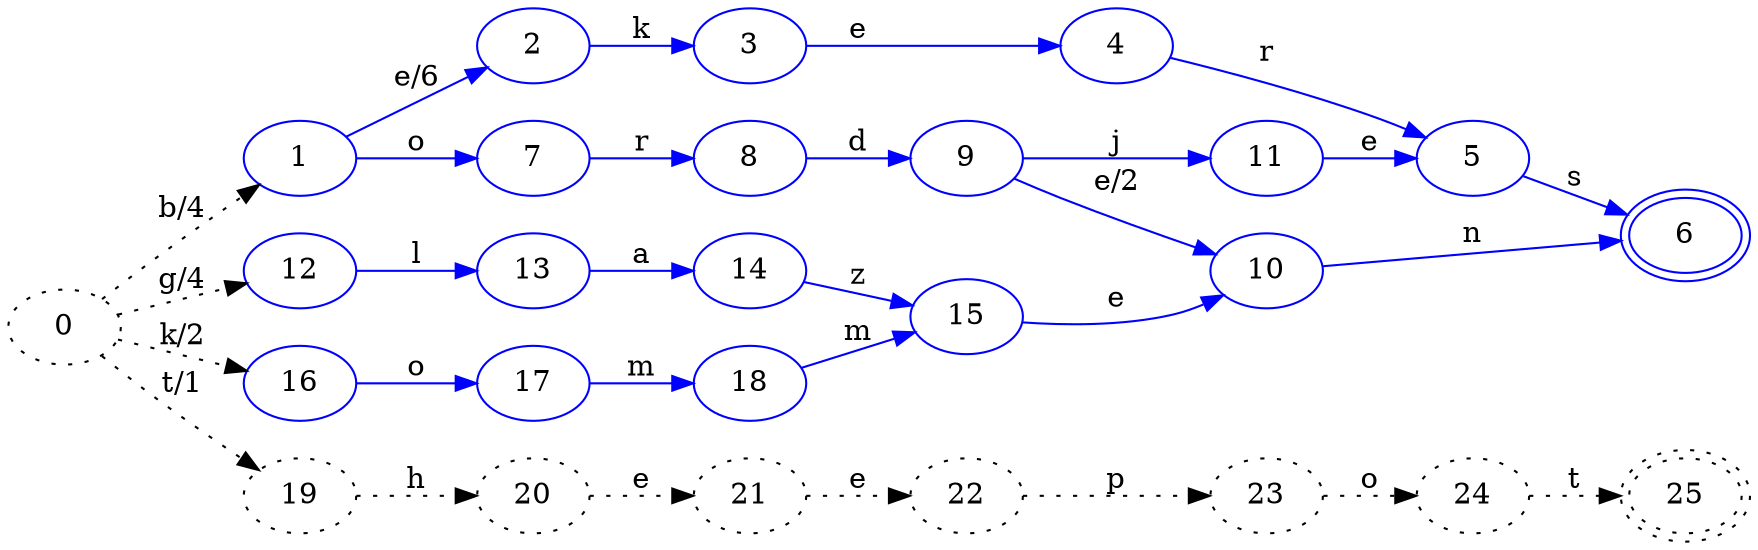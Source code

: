 digraph automaton {
  labelloc="l";
  labeljust="l";
  rankdir="LR";

  0 -> 1 [label="b/4",style="dotted"];
  1 -> 2 [label="e/6",color="blue"];
  2 -> 3 [label="k",color="blue"];
  3 -> 4 [label="e",color="blue"];
  4 -> 5 [label="r",color="blue"];
  5 -> 6 [label="s",color="blue"];

  1 -> 7 [label="o",color="blue"];
  7 -> 8 [label="r",color="blue"];
  8 -> 9 [label="d",color="blue"];
  9 -> 10 [label="e/2",color="blue"];
  10 -> 6 [label="n",color="blue"];

  9 -> 11 [label="j",color="blue"];
  11 -> 5 [label="e",color="blue"];

  0 -> 12 [label="g/4",style="dotted"];
  12 -> 13 [label="l",color="blue"];
  13 -> 14 [label="a",color="blue"];
  14 -> 15 [label="z",color="blue"];
  15 -> 10 [label="e",color="blue"];

  0 -> 16 [label="k/2",style="dotted"];
  16 -> 17 [label="o",color="blue"];
  17 -> 18 [label="m",color="blue"];
  18 -> 15 [label="m",color="blue"];

  0 -> 19 [label="t/1",style="dotted"];
  19 -> 20 [label="h",style="dotted"];
  20 -> 21 [label="e",style="dotted"];
  21 -> 22 [label="e",style="dotted"];
  22 -> 23 [label="p",style="dotted"];
  23 -> 24 [label="o",style="dotted"];
  24 -> 25 [label="t",style="dotted"];

  1,2,3,4,5,6,7,8,9,10,11,12,13,14,15,16,17,18 [color="blue"];
  0,19,20,21,22,23,24,25 [style="dotted"];
  6,25 [peripheries=2];
}
